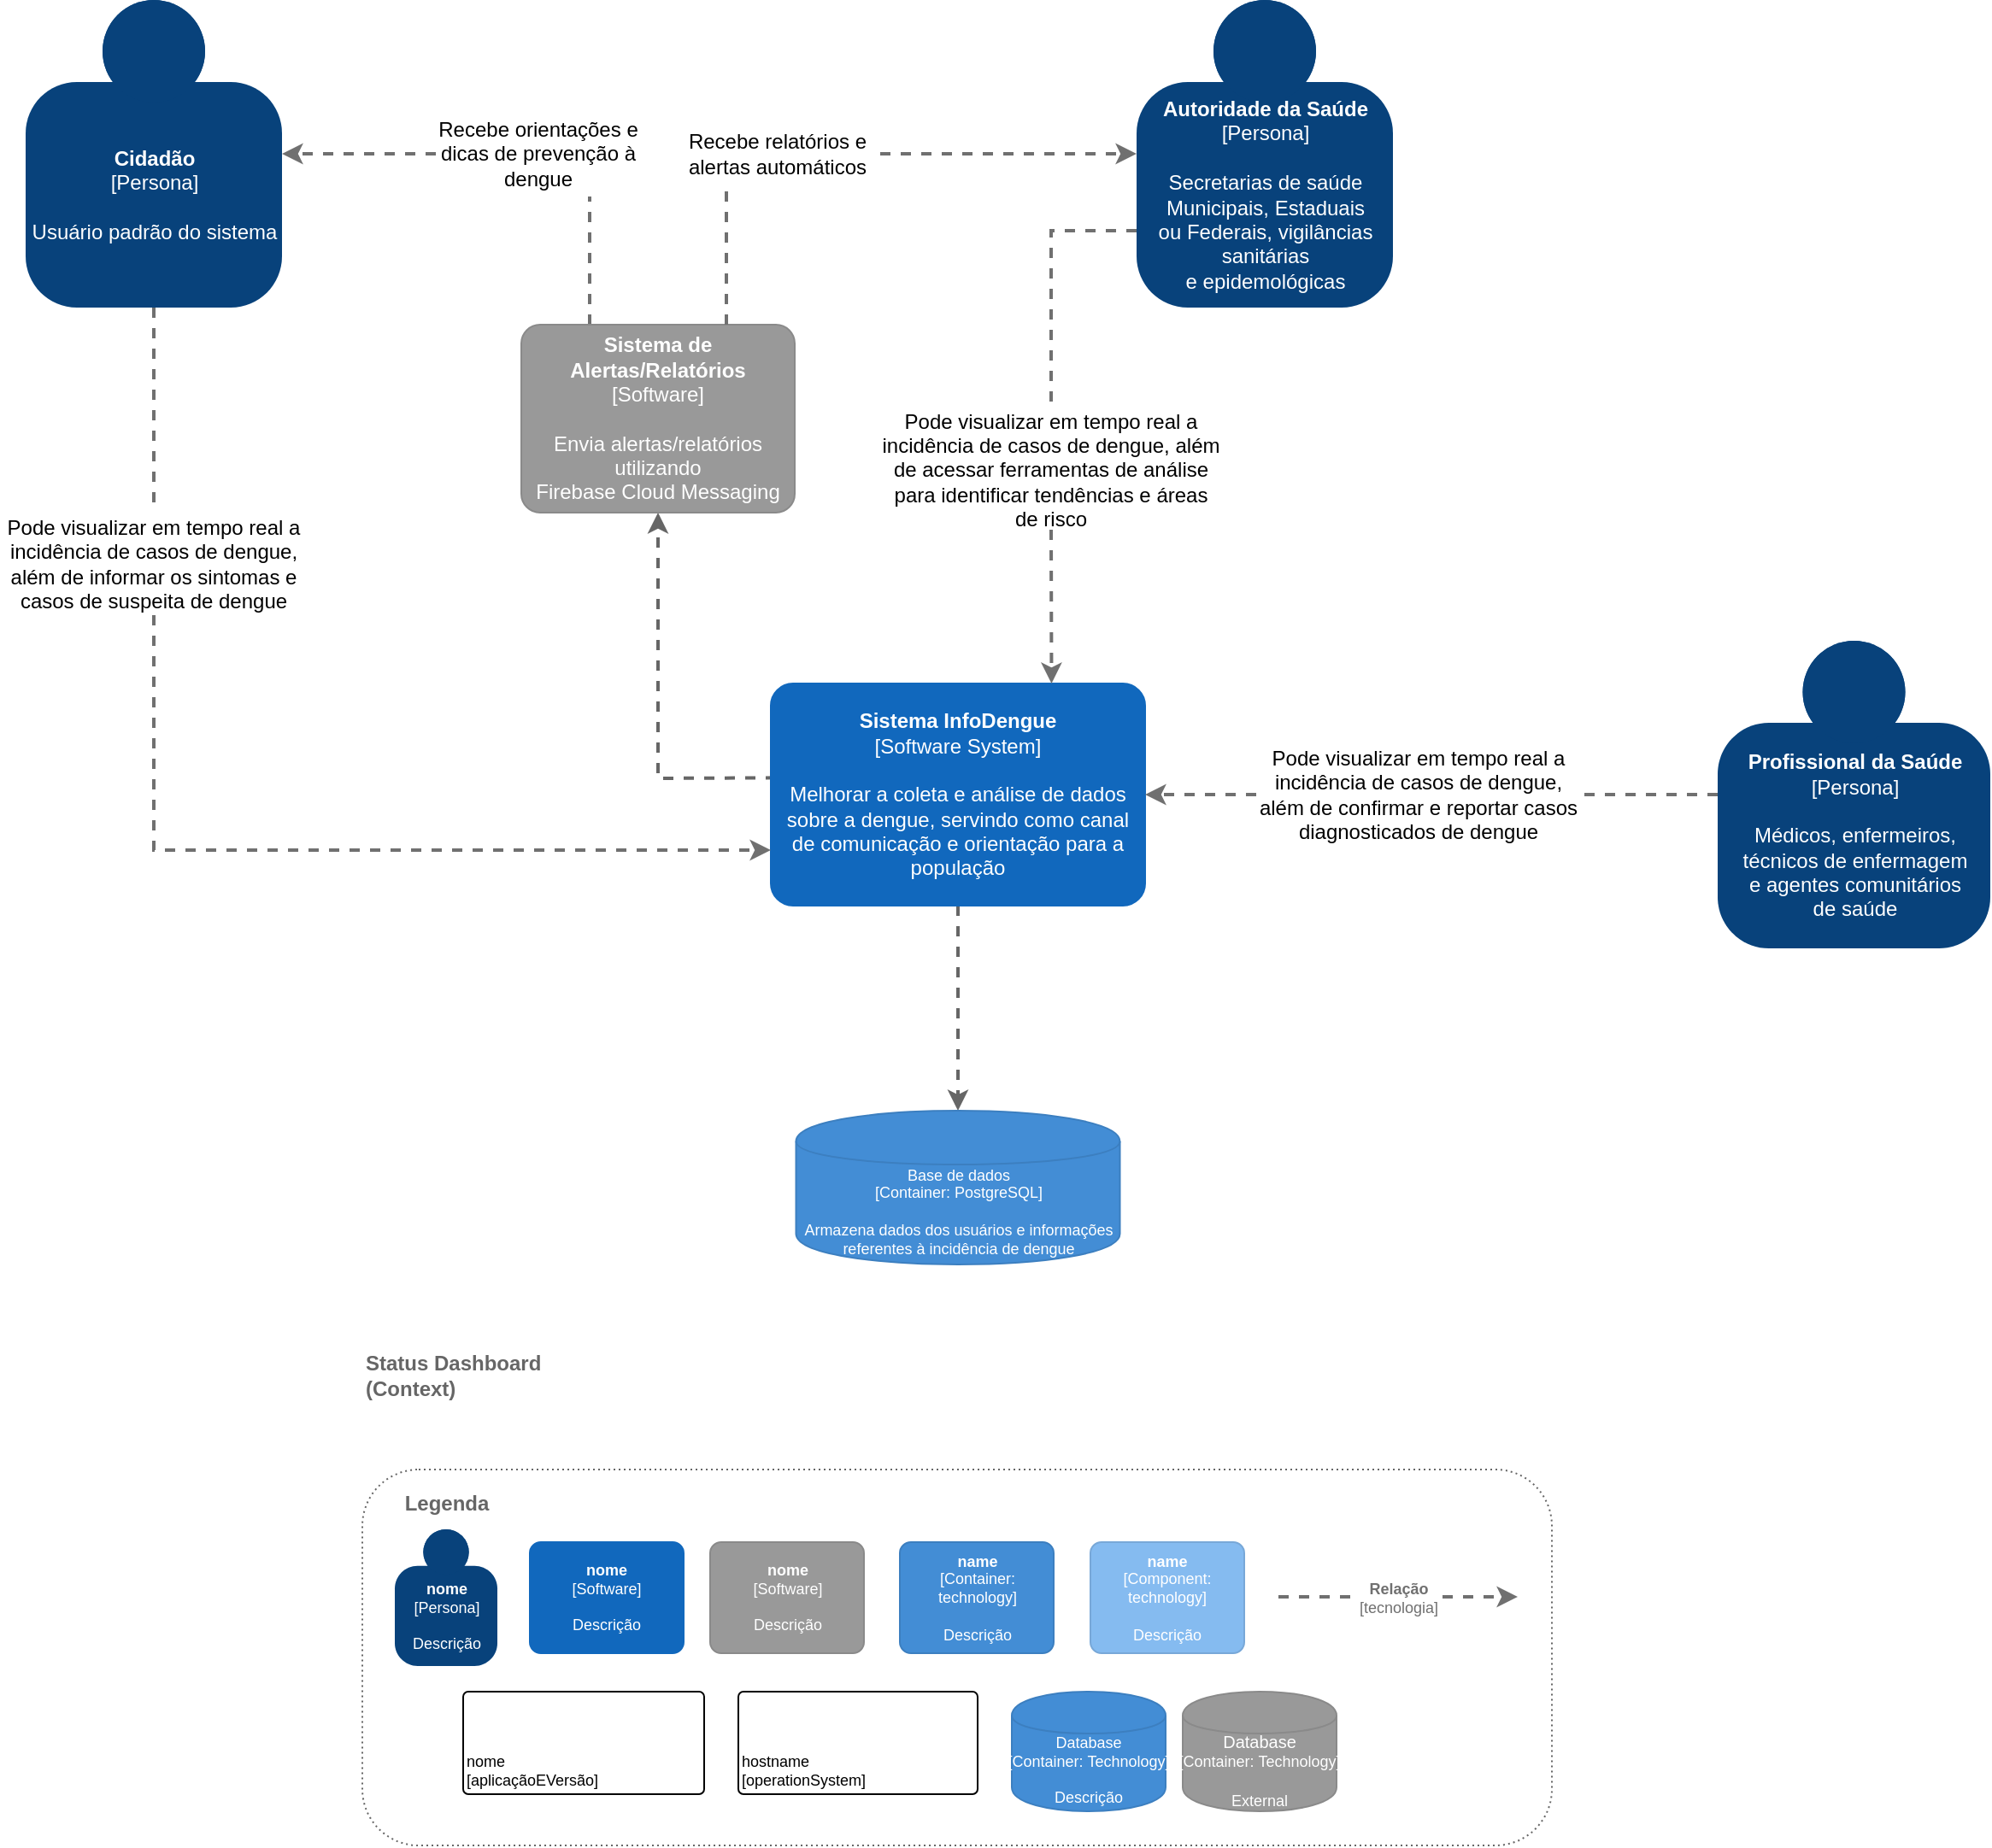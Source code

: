 <mxfile version="24.9.1">
  <diagram name="Página-1" id="f_q8cS4vE7_yf7XK-pqQ">
    <mxGraphModel grid="1" page="1" gridSize="10" guides="1" tooltips="1" connect="1" arrows="1" fold="1" pageScale="1" pageWidth="850" pageHeight="1100" math="0" shadow="0">
      <root>
        <mxCell id="0" />
        <mxCell id="1" parent="0" />
        <mxCell id="v5h-tJ-QY-LsD-NnWijm-1" style="edgeStyle=orthogonalEdgeStyle;rounded=0;orthogonalLoop=1;jettySize=auto;html=1;dashed=1;strokeWidth=2;fillColor=#f5f5f5;strokeColor=#666666;" edge="1" parent="1" target="v5h-tJ-QY-LsD-NnWijm-7">
          <mxGeometry relative="1" as="geometry">
            <mxPoint x="355" y="415" as="sourcePoint" />
            <mxPoint x="290" y="415" as="targetPoint" />
          </mxGeometry>
        </mxCell>
        <mxCell id="v5h-tJ-QY-LsD-NnWijm-2" style="edgeStyle=none;rounded=0;orthogonalLoop=1;jettySize=auto;html=1;dashed=1;strokeColor=#666666;strokeWidth=2;fillColor=#f5f5f5;entryX=0.5;entryY=0;entryDx=0;entryDy=0;entryPerimeter=0;" edge="1" parent="1" source="v5h-tJ-QY-LsD-NnWijm-8" target="v5h-tJ-QY-LsD-NnWijm-47">
          <mxGeometry relative="1" as="geometry">
            <mxPoint x="425.125" y="590" as="targetPoint" />
            <mxPoint x="515" y="415" as="sourcePoint" />
          </mxGeometry>
        </mxCell>
        <mxCell id="v5h-tJ-QY-LsD-NnWijm-3" style="edgeStyle=none;rounded=0;orthogonalLoop=1;jettySize=auto;html=1;dashed=1;strokeColor=#707070;strokeWidth=2;fontColor=#707070;entryX=0.75;entryY=1;entryDx=0;entryDy=0;endArrow=none;endFill=0;exitX=0.25;exitY=0;exitDx=0;exitDy=0;exitPerimeter=0;" edge="1" parent="1" source="v5h-tJ-QY-LsD-NnWijm-7" target="v5h-tJ-QY-LsD-NnWijm-31">
          <mxGeometry relative="1" as="geometry">
            <mxPoint x="288.703" y="240" as="sourcePoint" />
          </mxGeometry>
        </mxCell>
        <mxCell id="v5h-tJ-QY-LsD-NnWijm-4" value="&lt;b&gt;Status Dashboard&lt;br&gt;(Context)&lt;/b&gt;" style="text;html=1;align=left;verticalAlign=middle;resizable=0;points=[];autosize=1;fontColor=#666666;" vertex="1" parent="1">
          <mxGeometry x="77" y="750" width="120" height="30" as="geometry" />
        </mxCell>
        <object placeholders="1" c4Name="Cidadão" c4Type="Persona" c4Description="Usuário padrão do sistema" label="&lt;b&gt;%c4Name%&lt;/b&gt;&lt;div&gt;[%c4Type%]&lt;/div&gt;&lt;br&gt;&lt;div&gt;%c4Description%&lt;/div&gt;" id="v5h-tJ-QY-LsD-NnWijm-6">
          <mxCell style="html=1;dashed=0;whitespace=wrap;fillColor=#08427b;strokeColor=none;fontColor=#ffffff;shape=mxgraph.c4.person;align=center;metaEdit=1;points=[[0.5,0,0],[1,0.5,0],[1,0.75,0],[0.75,1,0],[0.5,1,0],[0.25,1,0],[0,0.75,0],[0,0.5,0]];metaData={&quot;c4Type&quot;:{&quot;editable&quot;:false}};" vertex="1" parent="1">
            <mxGeometry x="-120" y="-40" width="150" height="180" as="geometry" />
          </mxCell>
        </object>
        <object placeholders="1" c4Name="Sistema de Alertas/Relatórios" c4Type="Software" c4Description="Envia alertas/relatórios utilizando&#xa;Firebase Cloud Messaging" label="&lt;b&gt;%c4Name%&lt;/b&gt;&lt;div&gt;[%c4Type%]&lt;/div&gt;&lt;br&gt;&lt;div&gt;%c4Description%&lt;/div&gt;" id="v5h-tJ-QY-LsD-NnWijm-7">
          <mxCell style="rounded=1;whiteSpace=wrap;html=1;labelBackgroundColor=none;fillColor=#999999;fontColor=#ffffff;align=center;arcSize=10;strokeColor=#8A8A8A;metaEdit=1;metaData={&quot;c4Type&quot;:{&quot;editable&quot;:false}};points=[[0.25,0,0],[0.5,0,0],[0.75,0,0],[1,0.25,0],[1,0.5,0],[1,0.75,0],[0.75,1,0],[0.5,1,0],[0.25,1,0],[0,0.75,0],[0,0.5,0],[0,0.25,0]];" vertex="1" parent="1">
            <mxGeometry x="170" y="150" width="160" height="110.0" as="geometry" />
          </mxCell>
        </object>
        <object placeholders="1" c4Name="Sistema InfoDengue" c4Type="Software System" c4Description="Melhorar a coleta e análise de dados&#xa;sobre a dengue, servindo como canal&#xa;de comunicação e orientação para a&#xa;população" label="&lt;b&gt;%c4Name%&lt;/b&gt;&lt;div&gt;[%c4Type%]&lt;/div&gt;&lt;br&gt;&lt;div&gt;%c4Description%&lt;/div&gt;" id="v5h-tJ-QY-LsD-NnWijm-8">
          <mxCell style="rounded=1;whiteSpace=wrap;html=1;labelBackgroundColor=none;fillColor=#1168BD;fontColor=#ffffff;align=center;arcSize=10;strokeColor=#1168BD;metaEdit=1;metaData={&quot;c4Type&quot;:{&quot;editable&quot;:false}};points=[[0.25,0,0],[0.5,0,0],[0.75,0,0],[1,0.25,0],[1,0.5,0],[1,0.75,0],[0.75,1,0],[0.5,1,0],[0.25,1,0],[0,0.75,0],[0,0.5,0],[0,0.25,0]];" vertex="1" parent="1">
            <mxGeometry x="316" y="360" width="219" height="130" as="geometry" />
          </mxCell>
        </object>
        <mxCell id="v5h-tJ-QY-LsD-NnWijm-10" value="" style="group" connectable="0" vertex="1" parent="1">
          <mxGeometry x="77" y="820" width="696" height="220" as="geometry" />
        </mxCell>
        <mxCell id="v5h-tJ-QY-LsD-NnWijm-11" value="" style="rounded=1;whiteSpace=wrap;html=1;fillColor=none;strokeColor=#666666;dashed=1;dashPattern=1 2;fontColor=#666666;" vertex="1" parent="v5h-tJ-QY-LsD-NnWijm-10">
          <mxGeometry width="696" height="220" as="geometry" />
        </mxCell>
        <mxCell id="v5h-tJ-QY-LsD-NnWijm-12" value="Legenda" style="text;html=1;strokeColor=none;fillColor=none;align=center;verticalAlign=middle;whiteSpace=wrap;rounded=0;fontStyle=1;fontColor=#666666;" vertex="1" parent="v5h-tJ-QY-LsD-NnWijm-10">
          <mxGeometry x="19" y="10" width="61" height="20" as="geometry" />
        </mxCell>
        <object placeholders="1" c4Name="nome" c4Type="Persona" c4Description="Descrição" label="&lt;b style=&quot;font-size: 9px;&quot;&gt;%c4Name%&lt;/b&gt;&lt;div style=&quot;font-size: 9px;&quot;&gt;[%c4Type%]&lt;/div&gt;&lt;br style=&quot;font-size: 9px;&quot;&gt;&lt;div style=&quot;font-size: 9px;&quot;&gt;%c4Description%&lt;/div&gt;" id="v5h-tJ-QY-LsD-NnWijm-13">
          <mxCell style="html=1;dashed=0;whitespace=wrap;fillColor=#08427b;strokeColor=none;fontColor=#ffffff;shape=mxgraph.c4.person;align=center;metaEdit=1;points=[[0.5,0,0],[1,0.5,0],[1,0.75,0],[0.75,1,0],[0.5,1,0],[0.25,1,0],[0,0.75,0],[0,0.5,0]];metaData={&quot;c4Type&quot;:{&quot;editable&quot;:false}};fontSize=9;" vertex="1" parent="v5h-tJ-QY-LsD-NnWijm-10">
            <mxGeometry x="19" y="35" width="60" height="80" as="geometry" />
          </mxCell>
        </object>
        <object c4Name="nome" c4Type="Software" c4Description="Descrição" label="&lt;b style=&quot;font-size: 9px;&quot;&gt;%c4Name%&lt;/b&gt;&lt;div style=&quot;font-size: 9px;&quot;&gt;[%c4Type%]&lt;/div&gt;&lt;br style=&quot;font-size: 9px;&quot;&gt;&lt;div style=&quot;font-size: 9px;&quot;&gt;%c4Description%&lt;/div&gt;" placeholders="1" id="v5h-tJ-QY-LsD-NnWijm-14">
          <mxCell style="rounded=1;whiteSpace=wrap;html=1;labelBackgroundColor=none;fillColor=#1168BD;fontColor=#ffffff;align=center;arcSize=10;strokeColor=#1168BD;metaEdit=1;metaData={&quot;c4Type&quot;:{&quot;editable&quot;:false}};points=[[0.25,0,0],[0.5,0,0],[0.75,0,0],[1,0.25,0],[1,0.5,0],[1,0.75,0],[0.75,1,0],[0.5,1,0],[0.25,1,0],[0,0.75,0],[0,0.5,0],[0,0.25,0]];fontSize=9;" vertex="1" parent="v5h-tJ-QY-LsD-NnWijm-10">
            <mxGeometry x="98" y="42.5" width="90" height="65" as="geometry" />
          </mxCell>
        </object>
        <object placeholders="1" c4Name="nome" c4Type="Software" c4Description="Descrição" label="&lt;b style=&quot;font-size: 9px;&quot;&gt;%c4Name%&lt;/b&gt;&lt;div style=&quot;font-size: 9px;&quot;&gt;[%c4Type%]&lt;/div&gt;&lt;br style=&quot;font-size: 9px;&quot;&gt;&lt;div style=&quot;font-size: 9px;&quot;&gt;%c4Description%&lt;/div&gt;" id="v5h-tJ-QY-LsD-NnWijm-15">
          <mxCell style="rounded=1;whiteSpace=wrap;html=1;labelBackgroundColor=none;fillColor=#999999;fontColor=#ffffff;align=center;arcSize=10;strokeColor=#8A8A8A;metaEdit=1;metaData={&quot;c4Type&quot;:{&quot;editable&quot;:false}};points=[[0.25,0,0],[0.5,0,0],[0.75,0,0],[1,0.25,0],[1,0.5,0],[1,0.75,0],[0.75,1,0],[0.5,1,0],[0.25,1,0],[0,0.75,0],[0,0.5,0],[0,0.25,0]];fontSize=9;" vertex="1" parent="v5h-tJ-QY-LsD-NnWijm-10">
            <mxGeometry x="203.5" y="42.5" width="90" height="65" as="geometry" />
          </mxCell>
        </object>
        <object placeholders="1" c4Name="name" c4Type="Component" c4Technology="technology" c4Description="Descrição" label="&lt;b style=&quot;font-size: 9px;&quot;&gt;%c4Name%&lt;/b&gt;&lt;div style=&quot;font-size: 9px;&quot;&gt;[%c4Type%: %c4Technology%]&lt;/div&gt;&lt;br style=&quot;font-size: 9px;&quot;&gt;&lt;div style=&quot;font-size: 9px;&quot;&gt;%c4Description%&lt;/div&gt;" id="v5h-tJ-QY-LsD-NnWijm-16">
          <mxCell style="rounded=1;whiteSpace=wrap;html=1;labelBackgroundColor=none;fillColor=#85BBF0;fontColor=#ffffff;align=center;arcSize=10;strokeColor=#78A8D8;metaEdit=1;metaData={&quot;c4Type&quot;:{&quot;editable&quot;:false}};points=[[0.25,0,0],[0.5,0,0],[0.75,0,0],[1,0.25,0],[1,0.5,0],[1,0.75,0],[0.75,1,0],[0.5,1,0],[0.25,1,0],[0,0.75,0],[0,0.5,0],[0,0.25,0]];fontSize=9;" vertex="1" parent="v5h-tJ-QY-LsD-NnWijm-10">
            <mxGeometry x="426" y="42.5" width="90" height="65" as="geometry" />
          </mxCell>
        </object>
        <object placeholders="1" c4Name="name" c4Type="Container" c4Technology="technology" c4Description="Descrição" label="&lt;b style=&quot;font-size: 9px;&quot;&gt;%c4Name%&lt;/b&gt;&lt;div style=&quot;font-size: 9px;&quot;&gt;[%c4Type%: %c4Technology%]&lt;/div&gt;&lt;br style=&quot;font-size: 9px;&quot;&gt;&lt;div style=&quot;font-size: 9px;&quot;&gt;%c4Description%&lt;/div&gt;" id="v5h-tJ-QY-LsD-NnWijm-17">
          <mxCell style="rounded=1;whiteSpace=wrap;html=1;labelBackgroundColor=none;fillColor=#438DD5;fontColor=#ffffff;align=center;arcSize=10;strokeColor=#3C7FC0;metaEdit=1;metaData={&quot;c4Type&quot;:{&quot;editable&quot;:false}};points=[[0.25,0,0],[0.5,0,0],[0.75,0,0],[1,0.25,0],[1,0.5,0],[1,0.75,0],[0.75,1,0],[0.5,1,0],[0.25,1,0],[0,0.75,0],[0,0.5,0],[0,0.25,0]];fontSize=9;" vertex="1" parent="v5h-tJ-QY-LsD-NnWijm-10">
            <mxGeometry x="314.5" y="42.5" width="90" height="65" as="geometry" />
          </mxCell>
        </object>
        <object placeholders="1" c4Name="nome" c4Type="ExecutionEnvironment" c4Application="aplicaçãoEVersão" label="&lt;div style=&quot;text-align: left; font-size: 9px;&quot;&gt;%c4Name%&lt;/div&gt;&lt;div style=&quot;text-align: left; font-size: 9px;&quot;&gt;[%c4Application%]&lt;/div&gt;" id="v5h-tJ-QY-LsD-NnWijm-18">
          <mxCell style="rounded=1;whiteSpace=wrap;html=1;labelBackgroundColor=none;fillColor=#ffffff;fontColor=#000000;align=left;arcSize=5;strokeColor=#000000;verticalAlign=bottom;metaEdit=1;metaData={&quot;c4Type&quot;:{&quot;editable&quot;:false}};points=[[0.25,0,0],[0.5,0,0],[0.75,0,0],[1,0.25,0],[1,0.5,0],[1,0.75,0],[0.75,1,0],[0.5,1,0],[0.25,1,0],[0,0.75,0],[0,0.5,0],[0,0.25,0]];fontSize=9;" vertex="1" parent="v5h-tJ-QY-LsD-NnWijm-10">
            <mxGeometry x="59" y="130" width="141" height="60" as="geometry" />
          </mxCell>
        </object>
        <object placeholders="1" c4Name="hostname" c4Type="DeploymentNode" c4OperationSystem="operationSystem" c4ScalingFactor="" label="&lt;div style=&quot;text-align: left; font-size: 9px;&quot;&gt;%c4Name%&lt;/div&gt;&lt;div style=&quot;text-align: left; font-size: 9px;&quot;&gt;[%c4OperationSystem%]&lt;/div&gt;&lt;div style=&quot;text-align: right; font-size: 9px;&quot;&gt;%c4ScalingFactor%&lt;/div&gt;" id="v5h-tJ-QY-LsD-NnWijm-19">
          <mxCell style="rounded=1;whiteSpace=wrap;html=1;labelBackgroundColor=none;fillColor=#ffffff;fontColor=#000000;align=left;arcSize=5;strokeColor=#000000;verticalAlign=bottom;metaEdit=1;metaData={&quot;c4Type&quot;:{&quot;editable&quot;:false}};points=[[0.25,0,0],[0.5,0,0],[0.75,0,0],[1,0.25,0],[1,0.5,0],[1,0.75,0],[0.75,1,0],[0.5,1,0],[0.25,1,0],[0,0.75,0],[0,0.5,0],[0,0.25,0]];fontSize=9;" vertex="1" parent="v5h-tJ-QY-LsD-NnWijm-10">
            <mxGeometry x="220" y="130" width="140" height="60" as="geometry" />
          </mxCell>
        </object>
        <object placeholders="1" c4Type="Database" c4Technology="Technology" c4Description="Descrição" label="%c4Type%&lt;div style=&quot;font-size: 9px;&quot;&gt;[Container:&amp;nbsp;%c4Technology%]&lt;/div&gt;&lt;br style=&quot;font-size: 9px;&quot;&gt;&lt;div style=&quot;font-size: 9px;&quot;&gt;%c4Description%&lt;/div&gt;" id="v5h-tJ-QY-LsD-NnWijm-20">
          <mxCell style="shape=cylinder;whiteSpace=wrap;html=1;boundedLbl=1;rounded=0;labelBackgroundColor=none;fillColor=#438DD5;fontSize=9;fontColor=#ffffff;align=center;strokeColor=#3C7FC0;metaEdit=1;points=[[0.5,0,0],[1,0.25,0],[1,0.5,0],[1,0.75,0],[0.5,1,0],[0,0.75,0],[0,0.5,0],[0,0.25,0]];metaData={&quot;c4Type&quot;:{&quot;editable&quot;:false}};" vertex="1" parent="v5h-tJ-QY-LsD-NnWijm-10">
            <mxGeometry x="380" y="130" width="90" height="70" as="geometry" />
          </mxCell>
        </object>
        <object placeholders="1" c4Type="Database" c4Technology="Technology" c4Description="External" label="%c4Type%&lt;div style=&quot;font-size: 9px;&quot;&gt;[Container:&amp;nbsp;%c4Technology%]&lt;/div&gt;&lt;br style=&quot;font-size: 9px;&quot;&gt;&lt;div style=&quot;font-size: 9px;&quot;&gt;%c4Description%&lt;/div&gt;" id="v5h-tJ-QY-LsD-NnWijm-21">
          <mxCell style="shape=cylinder;whiteSpace=wrap;html=1;boundedLbl=1;rounded=1;labelBackgroundColor=none;fillColor=#999999;fontSize=10;fontColor=#ffffff;align=center;strokeColor=#8A8A8A;metaEdit=1;points=[[0.5,0,0],[1,0.25,0],[1,0.5,0],[1,0.75,0],[0.5,1,0],[0,0.75,0],[0,0.5,0],[0,0.25,0]];metaData={&quot;c4Type&quot;:{&quot;editable&quot;:false}};arcSize=10;" vertex="1" parent="v5h-tJ-QY-LsD-NnWijm-10">
            <mxGeometry x="480" y="130" width="90" height="70" as="geometry" />
          </mxCell>
        </object>
        <object placeholders="1" c4Type="Relationship" c4Technology="tecnologia" c4Description="Relação" label="&lt;div style=&quot;text-align: left; font-size: 9px;&quot;&gt;&lt;div style=&quot;text-align: center; font-size: 9px;&quot;&gt;&lt;b style=&quot;font-size: 9px;&quot;&gt;%c4Description%&lt;/b&gt;&lt;/div&gt;&lt;div style=&quot;text-align: center; font-size: 9px;&quot;&gt;[%c4Technology%]&lt;/div&gt;&lt;/div&gt;" id="v5h-tJ-QY-LsD-NnWijm-22">
          <mxCell style="edgeStyle=none;rounded=0;html=1;jettySize=auto;orthogonalLoop=1;strokeColor=#707070;strokeWidth=2;fontColor=#707070;jumpStyle=none;dashed=1;metaEdit=1;metaData={&quot;c4Type&quot;:{&quot;editable&quot;:false}};fontSize=9;" edge="1" parent="v5h-tJ-QY-LsD-NnWijm-10">
            <mxGeometry width="160" relative="1" as="geometry">
              <mxPoint x="536" y="74.5" as="sourcePoint" />
              <mxPoint x="676" y="74.5" as="targetPoint" />
            </mxGeometry>
          </mxCell>
        </object>
        <object placeholders="1" c4Name="Autoridade da Saúde" c4Type="Persona" c4Description="Secretarias de saúde&#xa;Municipais, Estaduais&#xa;ou Federais, vigilâncias&#xa;sanitárias&#xa;e epidemológicas" label="&lt;b&gt;%c4Name%&lt;/b&gt;&lt;div&gt;[%c4Type%]&lt;/div&gt;&lt;br&gt;&lt;div&gt;%c4Description%&lt;/div&gt;" id="v5h-tJ-QY-LsD-NnWijm-24">
          <mxCell style="html=1;dashed=0;whitespace=wrap;fillColor=#08427b;strokeColor=none;fontColor=#ffffff;shape=mxgraph.c4.person;align=center;metaEdit=1;points=[[0.5,0,0],[1,0.5,0],[1,0.75,0],[0.75,1,0],[0.5,1,0],[0.25,1,0],[0,0.75,0],[0,0.5,0]];metaData={&quot;c4Type&quot;:{&quot;editable&quot;:false}};" vertex="1" parent="1">
            <mxGeometry x="530" y="-40" width="150" height="180" as="geometry" />
          </mxCell>
        </object>
        <object placeholders="1" c4Name="Profissional da Saúde" c4Type="Persona" c4Description="Médicos, enfermeiros,&#xa;técnicos de enfermagem&#xa;e agentes comunitários&#xa;de saúde" label="&lt;b&gt;%c4Name%&lt;/b&gt;&lt;div&gt;[%c4Type%]&lt;/div&gt;&lt;br&gt;&lt;div&gt;%c4Description%&lt;/div&gt;" id="v5h-tJ-QY-LsD-NnWijm-25">
          <mxCell style="html=1;dashed=0;whitespace=wrap;fillColor=#08427b;strokeColor=none;fontColor=#ffffff;shape=mxgraph.c4.person;align=center;metaEdit=1;points=[[0.5,0,0],[1,0.5,0],[1,0.75,0],[0.75,1,0],[0.5,1,0],[0.25,1,0],[0,0.75,0],[0,0.5,0]];metaData={&quot;c4Type&quot;:{&quot;editable&quot;:false}};" vertex="1" parent="1">
            <mxGeometry x="870" y="335" width="159.5" height="180" as="geometry" />
          </mxCell>
        </object>
        <mxCell id="v5h-tJ-QY-LsD-NnWijm-26" style="edgeStyle=none;rounded=0;orthogonalLoop=1;jettySize=auto;html=1;dashed=1;strokeColor=#707070;strokeWidth=2;fontColor=#707070;exitX=0.5;exitY=1;exitDx=0;exitDy=0;entryX=0.75;entryY=0;entryDx=0;entryDy=0;entryPerimeter=0;" edge="1" parent="1" source="v5h-tJ-QY-LsD-NnWijm-33" target="v5h-tJ-QY-LsD-NnWijm-8">
          <mxGeometry relative="1" as="geometry">
            <mxPoint x="402" y="370" as="targetPoint" />
            <mxPoint x="267" y="180" as="sourcePoint" />
          </mxGeometry>
        </mxCell>
        <mxCell id="v5h-tJ-QY-LsD-NnWijm-29" value="Pode visualizar em tempo real a incidência de casos de dengue, além de informar os sintomas e casos de suspeita de dengue" style="text;html=1;align=center;verticalAlign=middle;whiteSpace=wrap;rounded=0;" vertex="1" parent="1">
          <mxGeometry x="-135" y="260" width="180" height="60" as="geometry" />
        </mxCell>
        <mxCell id="v5h-tJ-QY-LsD-NnWijm-31" value="Recebe orientações e dicas de prevenção à dengue" style="text;html=1;align=center;verticalAlign=middle;whiteSpace=wrap;rounded=0;" vertex="1" parent="1">
          <mxGeometry x="120" y="25" width="120" height="50" as="geometry" />
        </mxCell>
        <mxCell id="v5h-tJ-QY-LsD-NnWijm-32" style="edgeStyle=none;rounded=0;orthogonalLoop=1;jettySize=auto;html=1;dashed=1;strokeColor=#707070;strokeWidth=2;fontColor=#707070;exitX=0;exitY=0.5;exitDx=0;exitDy=0;" edge="1" parent="1" source="v5h-tJ-QY-LsD-NnWijm-31">
          <mxGeometry relative="1" as="geometry">
            <mxPoint x="150" y="250" as="sourcePoint" />
            <mxPoint x="30" y="50" as="targetPoint" />
          </mxGeometry>
        </mxCell>
        <mxCell id="v5h-tJ-QY-LsD-NnWijm-34" value="" style="edgeStyle=orthogonalEdgeStyle;rounded=0;orthogonalLoop=1;jettySize=auto;html=1;dashed=1;strokeColor=#707070;strokeWidth=2;fontColor=#707070;exitX=0;exitY=0.75;exitDx=0;exitDy=0;exitPerimeter=0;endArrow=none;endFill=0;entryX=0.5;entryY=0;entryDx=0;entryDy=0;" edge="1" parent="1" source="v5h-tJ-QY-LsD-NnWijm-24" target="v5h-tJ-QY-LsD-NnWijm-33">
          <mxGeometry relative="1" as="geometry">
            <mxPoint x="429" y="360" as="targetPoint" />
            <mxPoint x="429" y="170" as="sourcePoint" />
          </mxGeometry>
        </mxCell>
        <mxCell id="v5h-tJ-QY-LsD-NnWijm-33" value="Pode visualizar em tempo real a incidência de casos de dengue, além de&amp;nbsp;acessar ferramentas de análise para identificar tendências e áreas de risco" style="text;html=1;align=center;verticalAlign=middle;whiteSpace=wrap;rounded=0;" vertex="1" parent="1">
          <mxGeometry x="380" y="200" width="200" height="70" as="geometry" />
        </mxCell>
        <mxCell id="v5h-tJ-QY-LsD-NnWijm-35" value="Pode visualizar em tempo real a incidência de casos de dengue, além de confirmar e reportar casos diagnosticados de dengue" style="text;html=1;align=center;verticalAlign=middle;whiteSpace=wrap;rounded=0;" vertex="1" parent="1">
          <mxGeometry x="600" y="400" width="190" height="50" as="geometry" />
        </mxCell>
        <mxCell id="v5h-tJ-QY-LsD-NnWijm-36" style="edgeStyle=none;rounded=0;orthogonalLoop=1;jettySize=auto;html=1;dashed=1;strokeColor=#707070;strokeWidth=2;fontColor=#707070;entryX=1;entryY=0.5;entryDx=0;entryDy=0;endArrow=none;endFill=0;exitX=0;exitY=0.5;exitDx=0;exitDy=0;exitPerimeter=0;" edge="1" parent="1" source="v5h-tJ-QY-LsD-NnWijm-25" target="v5h-tJ-QY-LsD-NnWijm-35">
          <mxGeometry relative="1" as="geometry">
            <mxPoint x="494" y="370" as="targetPoint" />
            <mxPoint x="770" y="460" as="sourcePoint" />
          </mxGeometry>
        </mxCell>
        <mxCell id="v5h-tJ-QY-LsD-NnWijm-37" style="edgeStyle=none;rounded=0;orthogonalLoop=1;jettySize=auto;html=1;dashed=1;strokeColor=#707070;strokeWidth=2;fontColor=#707070;entryX=1;entryY=0.5;entryDx=0;entryDy=0;entryPerimeter=0;exitX=0;exitY=0.5;exitDx=0;exitDy=0;" edge="1" parent="1" source="v5h-tJ-QY-LsD-NnWijm-35" target="v5h-tJ-QY-LsD-NnWijm-8">
          <mxGeometry relative="1" as="geometry">
            <mxPoint x="590" y="360" as="targetPoint" />
            <mxPoint x="580" y="293" as="sourcePoint" />
          </mxGeometry>
        </mxCell>
        <mxCell id="v5h-tJ-QY-LsD-NnWijm-40" style="edgeStyle=none;rounded=0;orthogonalLoop=1;jettySize=auto;html=1;dashed=1;strokeColor=#707070;strokeWidth=2;fontColor=#707070;entryX=0.5;entryY=0;entryDx=0;entryDy=0;endArrow=none;endFill=0;exitX=0.5;exitY=1;exitDx=0;exitDy=0;exitPerimeter=0;" edge="1" parent="1" source="v5h-tJ-QY-LsD-NnWijm-6" target="v5h-tJ-QY-LsD-NnWijm-29">
          <mxGeometry relative="1" as="geometry">
            <mxPoint x="-170" y="170" as="sourcePoint" />
            <mxPoint x="384" y="370" as="targetPoint" />
          </mxGeometry>
        </mxCell>
        <mxCell id="v5h-tJ-QY-LsD-NnWijm-41" style="edgeStyle=orthogonalEdgeStyle;rounded=0;orthogonalLoop=1;jettySize=auto;html=1;dashed=1;strokeColor=#707070;strokeWidth=2;fontColor=#707070;entryX=0;entryY=0.75;entryDx=0;entryDy=0;entryPerimeter=0;exitX=0.5;exitY=1;exitDx=0;exitDy=0;" edge="1" parent="1" source="v5h-tJ-QY-LsD-NnWijm-29" target="v5h-tJ-QY-LsD-NnWijm-8">
          <mxGeometry relative="1" as="geometry">
            <mxPoint x="-250" y="460" as="sourcePoint" />
            <mxPoint x="-151.75" y="529" as="targetPoint" />
          </mxGeometry>
        </mxCell>
        <mxCell id="v5h-tJ-QY-LsD-NnWijm-44" value="Recebe relatórios e alertas automáticos" style="text;html=1;align=center;verticalAlign=middle;whiteSpace=wrap;rounded=0;" vertex="1" parent="1">
          <mxGeometry x="260" y="32.5" width="120" height="35" as="geometry" />
        </mxCell>
        <mxCell id="v5h-tJ-QY-LsD-NnWijm-45" style="edgeStyle=none;rounded=0;orthogonalLoop=1;jettySize=auto;html=1;dashed=1;strokeColor=#707070;strokeWidth=2;fontColor=#707070;entryX=0.25;entryY=1;entryDx=0;entryDy=0;endArrow=none;endFill=0;exitX=0.75;exitY=0;exitDx=0;exitDy=0;exitPerimeter=0;" edge="1" parent="1" source="v5h-tJ-QY-LsD-NnWijm-7" target="v5h-tJ-QY-LsD-NnWijm-44">
          <mxGeometry relative="1" as="geometry">
            <mxPoint x="220" y="160" as="sourcePoint" />
            <mxPoint x="220" y="85" as="targetPoint" />
          </mxGeometry>
        </mxCell>
        <mxCell id="v5h-tJ-QY-LsD-NnWijm-46" style="edgeStyle=none;rounded=0;orthogonalLoop=1;jettySize=auto;html=1;dashed=1;strokeColor=#707070;strokeWidth=2;fontColor=#707070;exitX=1;exitY=0.5;exitDx=0;exitDy=0;entryX=0;entryY=0.5;entryDx=0;entryDy=0;entryPerimeter=0;" edge="1" parent="1" source="v5h-tJ-QY-LsD-NnWijm-44" target="v5h-tJ-QY-LsD-NnWijm-24">
          <mxGeometry relative="1" as="geometry">
            <mxPoint x="130" y="60" as="sourcePoint" />
            <mxPoint x="40" y="60" as="targetPoint" />
          </mxGeometry>
        </mxCell>
        <object placeholders="1" c4Type="Base de dados" c4Technology="PostgreSQL" c4Description="Armazena dados dos usuários e informações&#xa;referentes à incidência de dengue" label="%c4Type%&lt;div style=&quot;font-size: 9px;&quot;&gt;[Container:&amp;nbsp;%c4Technology%]&lt;/div&gt;&lt;br style=&quot;font-size: 9px;&quot;&gt;&lt;div style=&quot;font-size: 9px;&quot;&gt;%c4Description%&lt;/div&gt;" id="v5h-tJ-QY-LsD-NnWijm-47">
          <mxCell style="shape=cylinder;whiteSpace=wrap;html=1;boundedLbl=1;rounded=0;labelBackgroundColor=none;fillColor=#438DD5;fontSize=9;fontColor=#ffffff;align=center;strokeColor=#3C7FC0;metaEdit=1;points=[[0.5,0,0],[1,0.25,0],[1,0.5,0],[1,0.75,0],[0.5,1,0],[0,0.75,0],[0,0.5,0],[0,0.25,0]];metaData={&quot;c4Type&quot;:{&quot;editable&quot;:false}};" vertex="1" parent="1">
            <mxGeometry x="330.75" y="610" width="189.5" height="90" as="geometry" />
          </mxCell>
        </object>
      </root>
    </mxGraphModel>
  </diagram>
</mxfile>
